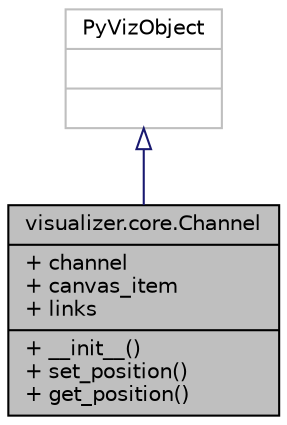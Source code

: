 digraph "visualizer.core.Channel"
{
  edge [fontname="Helvetica",fontsize="10",labelfontname="Helvetica",labelfontsize="10"];
  node [fontname="Helvetica",fontsize="10",shape=record];
  Node1 [label="{visualizer.core.Channel\n|+ channel\l+ canvas_item\l+ links\l|+ __init__()\l+ set_position()\l+ get_position()\l}",height=0.2,width=0.4,color="black", fillcolor="grey75", style="filled", fontcolor="black"];
  Node2 -> Node1 [dir="back",color="midnightblue",fontsize="10",style="solid",arrowtail="onormal"];
  Node2 [label="{PyVizObject\n||}",height=0.2,width=0.4,color="grey75", fillcolor="white", style="filled"];
}
